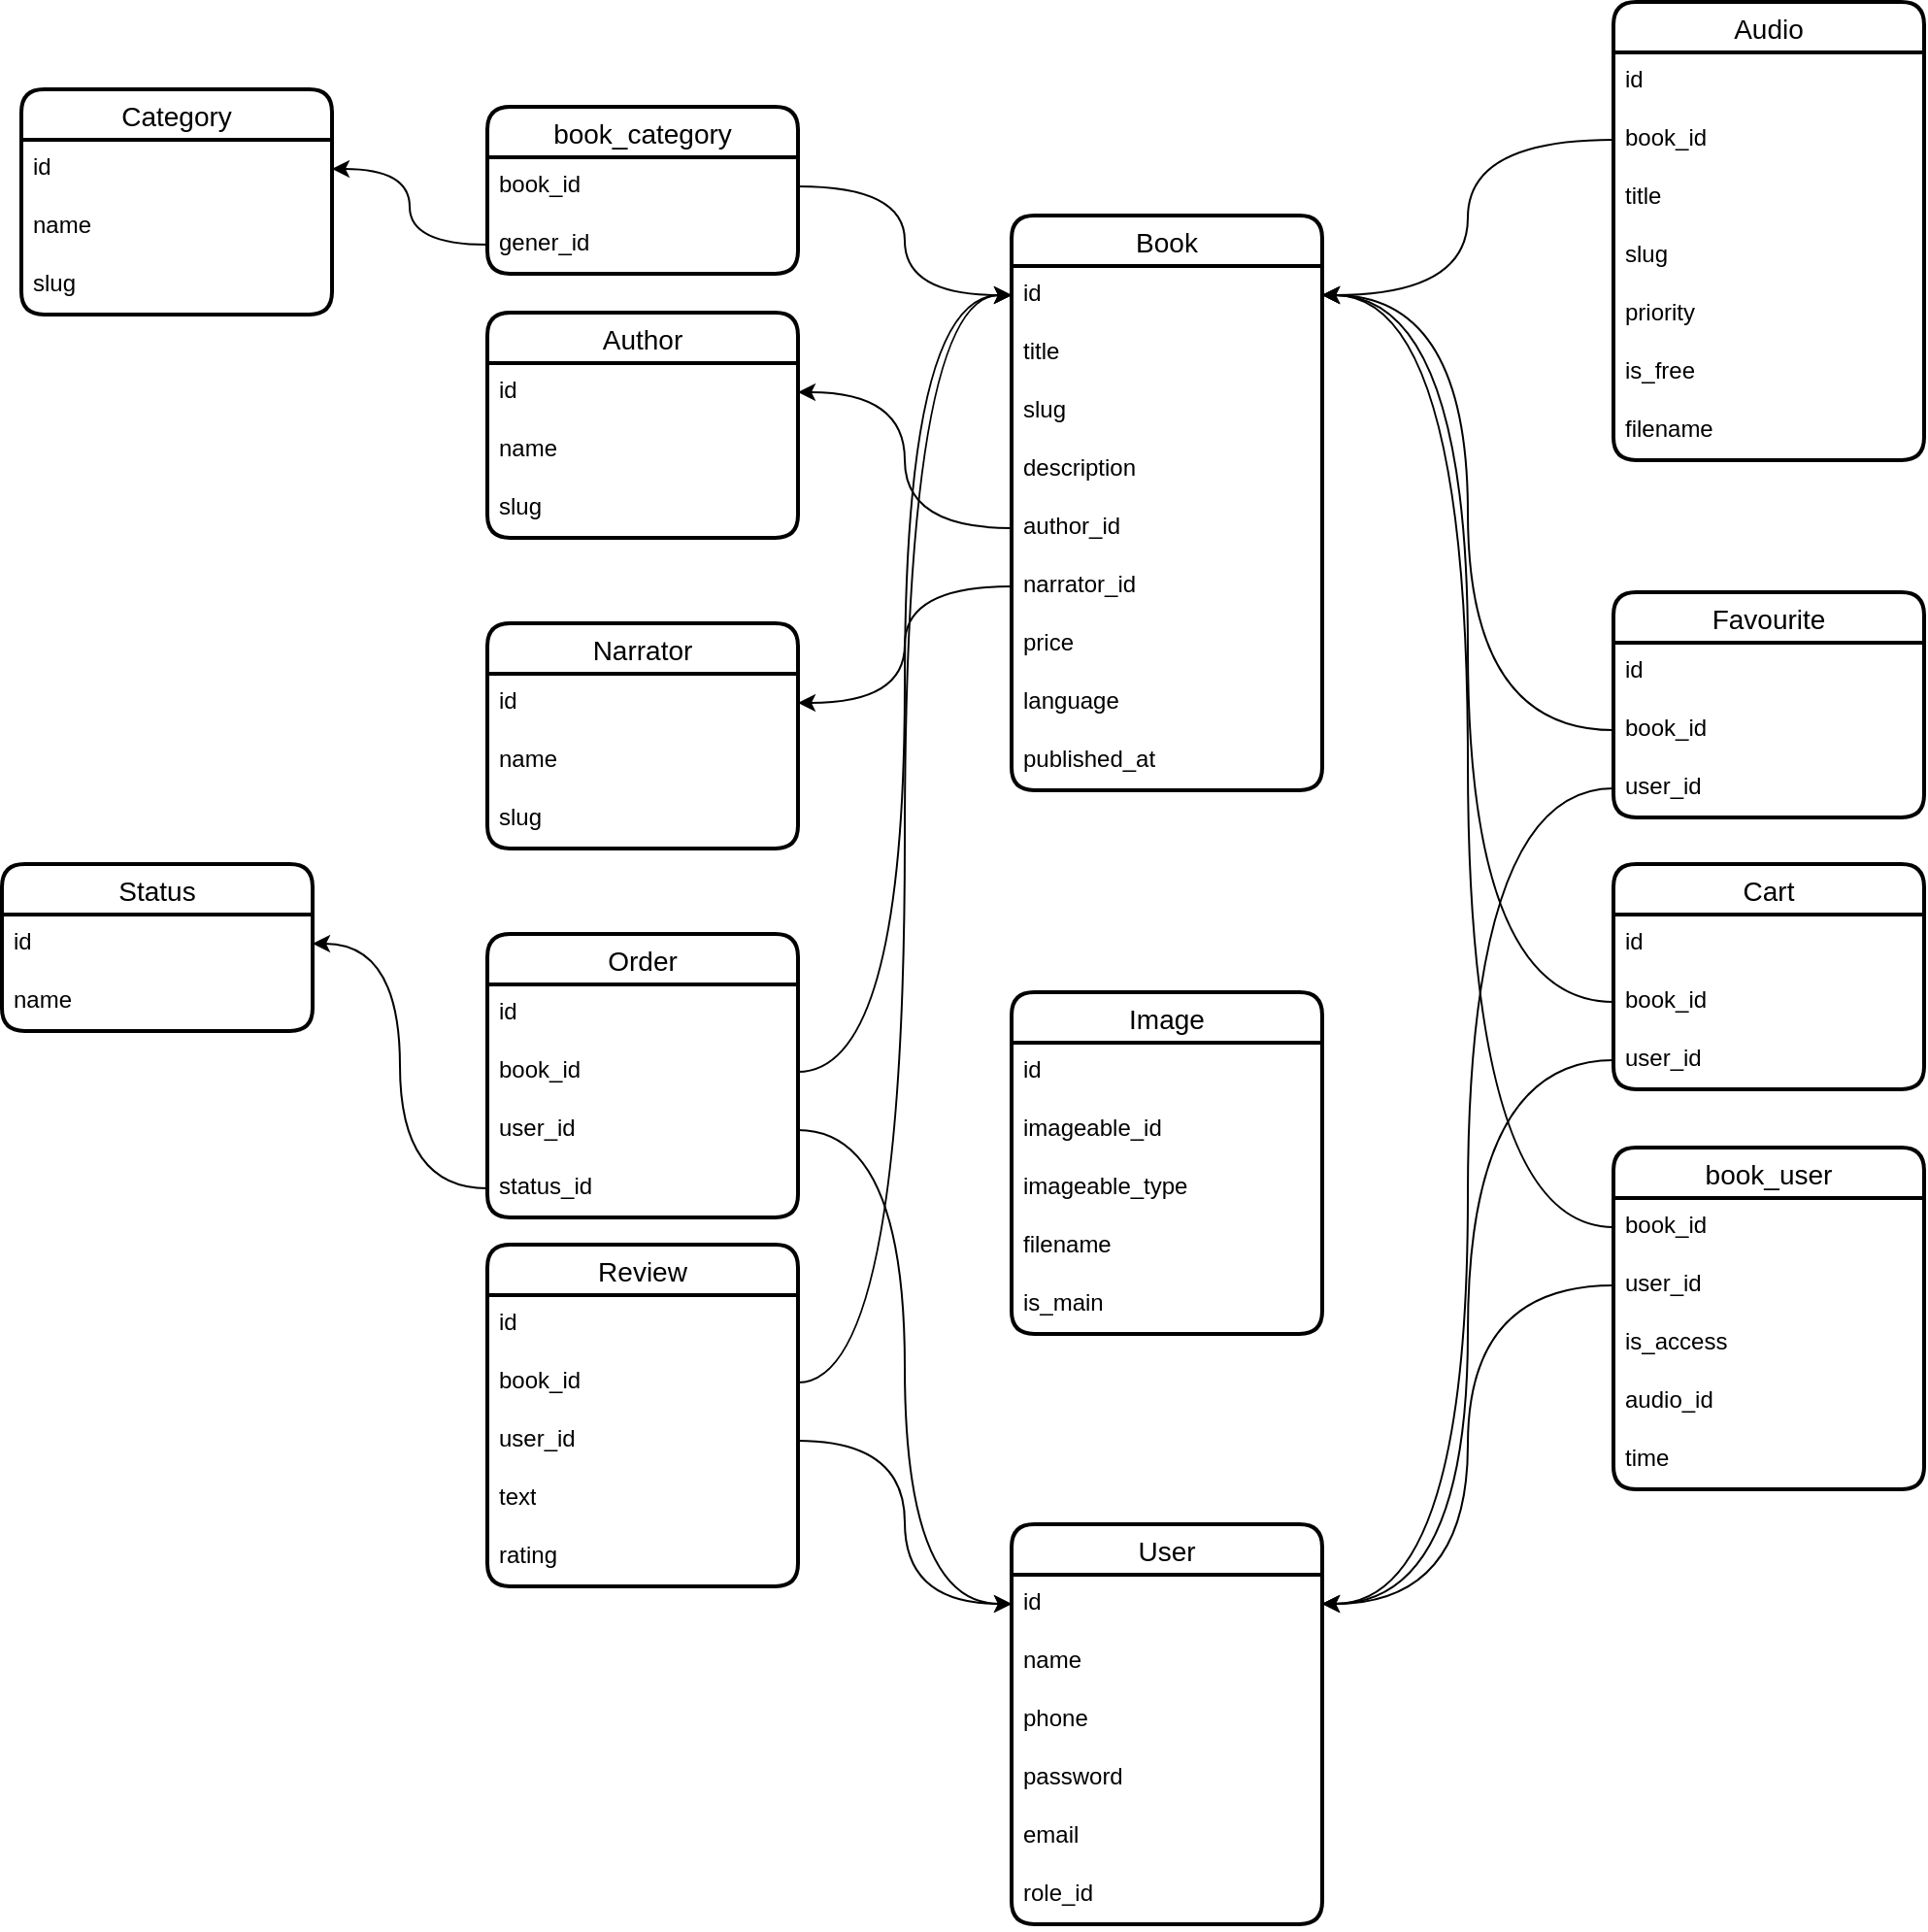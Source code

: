<mxfile version="21.6.6" type="github">
  <diagram name="Страница 1" id="3O0WRD6ntN8AMsJ6ZHiI">
    <mxGraphModel dx="2074" dy="1821" grid="1" gridSize="10" guides="1" tooltips="1" connect="1" arrows="1" fold="1" page="1" pageScale="1" pageWidth="827" pageHeight="1169" math="0" shadow="0">
      <root>
        <mxCell id="0" />
        <mxCell id="1" parent="0" />
        <mxCell id="gDfsCJUdMW87dbdzrjT4-1" value="User" style="swimlane;fontStyle=0;childLayout=stackLayout;horizontal=1;startSize=26;horizontalStack=0;resizeParent=1;resizeParentMax=0;resizeLast=0;collapsible=1;marginBottom=0;align=center;fontSize=14;strokeWidth=2;rounded=1;shadow=0;glass=0;swimlaneLine=1;" parent="1" vertex="1">
          <mxGeometry x="150" y="584" width="160" height="206" as="geometry" />
        </mxCell>
        <mxCell id="gDfsCJUdMW87dbdzrjT4-2" value="id" style="text;strokeColor=none;fillColor=none;spacingLeft=4;spacingRight=4;overflow=hidden;rotatable=0;points=[[0,0.5],[1,0.5]];portConstraint=eastwest;fontSize=12;whiteSpace=wrap;html=1;" parent="gDfsCJUdMW87dbdzrjT4-1" vertex="1">
          <mxGeometry y="26" width="160" height="30" as="geometry" />
        </mxCell>
        <mxCell id="gDfsCJUdMW87dbdzrjT4-3" value="name" style="text;strokeColor=none;fillColor=none;spacingLeft=4;spacingRight=4;overflow=hidden;rotatable=0;points=[[0,0.5],[1,0.5]];portConstraint=eastwest;fontSize=12;whiteSpace=wrap;html=1;" parent="gDfsCJUdMW87dbdzrjT4-1" vertex="1">
          <mxGeometry y="56" width="160" height="30" as="geometry" />
        </mxCell>
        <mxCell id="gDfsCJUdMW87dbdzrjT4-4" value="phone" style="text;strokeColor=none;fillColor=none;spacingLeft=4;spacingRight=4;overflow=hidden;rotatable=0;points=[[0,0.5],[1,0.5]];portConstraint=eastwest;fontSize=12;whiteSpace=wrap;html=1;" parent="gDfsCJUdMW87dbdzrjT4-1" vertex="1">
          <mxGeometry y="86" width="160" height="30" as="geometry" />
        </mxCell>
        <mxCell id="gDfsCJUdMW87dbdzrjT4-5" value="password" style="text;strokeColor=none;fillColor=none;spacingLeft=4;spacingRight=4;overflow=hidden;rotatable=0;points=[[0,0.5],[1,0.5]];portConstraint=eastwest;fontSize=12;whiteSpace=wrap;html=1;" parent="gDfsCJUdMW87dbdzrjT4-1" vertex="1">
          <mxGeometry y="116" width="160" height="30" as="geometry" />
        </mxCell>
        <mxCell id="gDfsCJUdMW87dbdzrjT4-6" value="email" style="text;strokeColor=none;fillColor=none;spacingLeft=4;spacingRight=4;overflow=hidden;rotatable=0;points=[[0,0.5],[1,0.5]];portConstraint=eastwest;fontSize=12;whiteSpace=wrap;html=1;" parent="gDfsCJUdMW87dbdzrjT4-1" vertex="1">
          <mxGeometry y="146" width="160" height="30" as="geometry" />
        </mxCell>
        <mxCell id="pXheZxyEmchqNEhVkgAC-46" value="role_id" style="text;strokeColor=none;fillColor=none;spacingLeft=4;spacingRight=4;overflow=hidden;rotatable=0;points=[[0,0.5],[1,0.5]];portConstraint=eastwest;fontSize=12;whiteSpace=wrap;html=1;" vertex="1" parent="gDfsCJUdMW87dbdzrjT4-1">
          <mxGeometry y="176" width="160" height="30" as="geometry" />
        </mxCell>
        <mxCell id="gDfsCJUdMW87dbdzrjT4-7" value="Book" style="swimlane;fontStyle=0;childLayout=stackLayout;horizontal=1;startSize=26;horizontalStack=0;resizeParent=1;resizeParentMax=0;resizeLast=0;collapsible=1;marginBottom=0;align=center;fontSize=14;strokeWidth=2;rounded=1;shadow=0;glass=0;swimlaneLine=1;" parent="1" vertex="1">
          <mxGeometry x="150" y="-90" width="160" height="296" as="geometry" />
        </mxCell>
        <mxCell id="gDfsCJUdMW87dbdzrjT4-8" value="id" style="text;strokeColor=none;fillColor=none;spacingLeft=4;spacingRight=4;overflow=hidden;rotatable=0;points=[[0,0.5],[1,0.5]];portConstraint=eastwest;fontSize=12;whiteSpace=wrap;html=1;" parent="gDfsCJUdMW87dbdzrjT4-7" vertex="1">
          <mxGeometry y="26" width="160" height="30" as="geometry" />
        </mxCell>
        <mxCell id="gDfsCJUdMW87dbdzrjT4-9" value="title" style="text;strokeColor=none;fillColor=none;spacingLeft=4;spacingRight=4;overflow=hidden;rotatable=0;points=[[0,0.5],[1,0.5]];portConstraint=eastwest;fontSize=12;whiteSpace=wrap;html=1;" parent="gDfsCJUdMW87dbdzrjT4-7" vertex="1">
          <mxGeometry y="56" width="160" height="30" as="geometry" />
        </mxCell>
        <mxCell id="gDfsCJUdMW87dbdzrjT4-11" value="slug" style="text;strokeColor=none;fillColor=none;spacingLeft=4;spacingRight=4;overflow=hidden;rotatable=0;points=[[0,0.5],[1,0.5]];portConstraint=eastwest;fontSize=12;whiteSpace=wrap;html=1;" parent="gDfsCJUdMW87dbdzrjT4-7" vertex="1">
          <mxGeometry y="86" width="160" height="30" as="geometry" />
        </mxCell>
        <mxCell id="gDfsCJUdMW87dbdzrjT4-10" value="description" style="text;strokeColor=none;fillColor=none;spacingLeft=4;spacingRight=4;overflow=hidden;rotatable=0;points=[[0,0.5],[1,0.5]];portConstraint=eastwest;fontSize=12;whiteSpace=wrap;html=1;" parent="gDfsCJUdMW87dbdzrjT4-7" vertex="1">
          <mxGeometry y="116" width="160" height="30" as="geometry" />
        </mxCell>
        <mxCell id="gDfsCJUdMW87dbdzrjT4-12" value="author_id" style="text;strokeColor=none;fillColor=none;spacingLeft=4;spacingRight=4;overflow=hidden;rotatable=0;points=[[0,0.5],[1,0.5]];portConstraint=eastwest;fontSize=12;whiteSpace=wrap;html=1;" parent="gDfsCJUdMW87dbdzrjT4-7" vertex="1">
          <mxGeometry y="146" width="160" height="30" as="geometry" />
        </mxCell>
        <mxCell id="PyXerpg_BCSIUwAFZYhw-7" value="narrator_id" style="text;strokeColor=none;fillColor=none;spacingLeft=4;spacingRight=4;overflow=hidden;rotatable=0;points=[[0,0.5],[1,0.5]];portConstraint=eastwest;fontSize=12;whiteSpace=wrap;html=1;" parent="gDfsCJUdMW87dbdzrjT4-7" vertex="1">
          <mxGeometry y="176" width="160" height="30" as="geometry" />
        </mxCell>
        <mxCell id="pXheZxyEmchqNEhVkgAC-9" value="price" style="text;strokeColor=none;fillColor=none;spacingLeft=4;spacingRight=4;overflow=hidden;rotatable=0;points=[[0,0.5],[1,0.5]];portConstraint=eastwest;fontSize=12;whiteSpace=wrap;html=1;" vertex="1" parent="gDfsCJUdMW87dbdzrjT4-7">
          <mxGeometry y="206" width="160" height="30" as="geometry" />
        </mxCell>
        <mxCell id="pXheZxyEmchqNEhVkgAC-34" value="language" style="text;strokeColor=none;fillColor=none;spacingLeft=4;spacingRight=4;overflow=hidden;rotatable=0;points=[[0,0.5],[1,0.5]];portConstraint=eastwest;fontSize=12;whiteSpace=wrap;html=1;" vertex="1" parent="gDfsCJUdMW87dbdzrjT4-7">
          <mxGeometry y="236" width="160" height="30" as="geometry" />
        </mxCell>
        <mxCell id="pXheZxyEmchqNEhVkgAC-35" value="published_at" style="text;strokeColor=none;fillColor=none;spacingLeft=4;spacingRight=4;overflow=hidden;rotatable=0;points=[[0,0.5],[1,0.5]];portConstraint=eastwest;fontSize=12;whiteSpace=wrap;html=1;" vertex="1" parent="gDfsCJUdMW87dbdzrjT4-7">
          <mxGeometry y="266" width="160" height="30" as="geometry" />
        </mxCell>
        <mxCell id="gDfsCJUdMW87dbdzrjT4-13" value="Order" style="swimlane;fontStyle=0;childLayout=stackLayout;horizontal=1;startSize=26;horizontalStack=0;resizeParent=1;resizeParentMax=0;resizeLast=0;collapsible=1;marginBottom=0;align=center;fontSize=14;strokeWidth=2;rounded=1;shadow=0;glass=0;swimlaneLine=1;" parent="1" vertex="1">
          <mxGeometry x="-120" y="280" width="160" height="146" as="geometry" />
        </mxCell>
        <mxCell id="gDfsCJUdMW87dbdzrjT4-14" value="id" style="text;strokeColor=none;fillColor=none;spacingLeft=4;spacingRight=4;overflow=hidden;rotatable=0;points=[[0,0.5],[1,0.5]];portConstraint=eastwest;fontSize=12;whiteSpace=wrap;html=1;" parent="gDfsCJUdMW87dbdzrjT4-13" vertex="1">
          <mxGeometry y="26" width="160" height="30" as="geometry" />
        </mxCell>
        <mxCell id="gDfsCJUdMW87dbdzrjT4-15" value="book_id" style="text;strokeColor=none;fillColor=none;spacingLeft=4;spacingRight=4;overflow=hidden;rotatable=0;points=[[0,0.5],[1,0.5]];portConstraint=eastwest;fontSize=12;whiteSpace=wrap;html=1;" parent="gDfsCJUdMW87dbdzrjT4-13" vertex="1">
          <mxGeometry y="56" width="160" height="30" as="geometry" />
        </mxCell>
        <mxCell id="gDfsCJUdMW87dbdzrjT4-16" value="user_id" style="text;strokeColor=none;fillColor=none;spacingLeft=4;spacingRight=4;overflow=hidden;rotatable=0;points=[[0,0.5],[1,0.5]];portConstraint=eastwest;fontSize=12;whiteSpace=wrap;html=1;" parent="gDfsCJUdMW87dbdzrjT4-13" vertex="1">
          <mxGeometry y="86" width="160" height="30" as="geometry" />
        </mxCell>
        <mxCell id="gDfsCJUdMW87dbdzrjT4-17" value="status_id" style="text;strokeColor=none;fillColor=none;spacingLeft=4;spacingRight=4;overflow=hidden;rotatable=0;points=[[0,0.5],[1,0.5]];portConstraint=eastwest;fontSize=12;whiteSpace=wrap;html=1;" parent="gDfsCJUdMW87dbdzrjT4-13" vertex="1">
          <mxGeometry y="116" width="160" height="30" as="geometry" />
        </mxCell>
        <mxCell id="gDfsCJUdMW87dbdzrjT4-19" value="Favourite" style="swimlane;fontStyle=0;childLayout=stackLayout;horizontal=1;startSize=26;horizontalStack=0;resizeParent=1;resizeParentMax=0;resizeLast=0;collapsible=1;marginBottom=0;align=center;fontSize=14;strokeWidth=2;rounded=1;shadow=0;glass=0;swimlaneLine=1;" parent="1" vertex="1">
          <mxGeometry x="460" y="104" width="160" height="116" as="geometry" />
        </mxCell>
        <mxCell id="pXheZxyEmchqNEhVkgAC-19" value="id" style="text;strokeColor=none;fillColor=none;spacingLeft=4;spacingRight=4;overflow=hidden;rotatable=0;points=[[0,0.5],[1,0.5]];portConstraint=eastwest;fontSize=12;whiteSpace=wrap;html=1;" vertex="1" parent="gDfsCJUdMW87dbdzrjT4-19">
          <mxGeometry y="26" width="160" height="30" as="geometry" />
        </mxCell>
        <mxCell id="gDfsCJUdMW87dbdzrjT4-21" value="book_id" style="text;strokeColor=none;fillColor=none;spacingLeft=4;spacingRight=4;overflow=hidden;rotatable=0;points=[[0,0.5],[1,0.5]];portConstraint=eastwest;fontSize=12;whiteSpace=wrap;html=1;" parent="gDfsCJUdMW87dbdzrjT4-19" vertex="1">
          <mxGeometry y="56" width="160" height="30" as="geometry" />
        </mxCell>
        <mxCell id="gDfsCJUdMW87dbdzrjT4-22" value="user_id" style="text;strokeColor=none;fillColor=none;spacingLeft=4;spacingRight=4;overflow=hidden;rotatable=0;points=[[0,0.5],[1,0.5]];portConstraint=eastwest;fontSize=12;whiteSpace=wrap;html=1;" parent="gDfsCJUdMW87dbdzrjT4-19" vertex="1">
          <mxGeometry y="86" width="160" height="30" as="geometry" />
        </mxCell>
        <mxCell id="gDfsCJUdMW87dbdzrjT4-31" value="Status" style="swimlane;fontStyle=0;childLayout=stackLayout;horizontal=1;startSize=26;horizontalStack=0;resizeParent=1;resizeParentMax=0;resizeLast=0;collapsible=1;marginBottom=0;align=center;fontSize=14;strokeWidth=2;rounded=1;shadow=0;glass=0;swimlaneLine=1;" parent="1" vertex="1">
          <mxGeometry x="-370" y="244" width="160" height="86" as="geometry" />
        </mxCell>
        <mxCell id="gDfsCJUdMW87dbdzrjT4-32" value="id" style="text;strokeColor=none;fillColor=none;spacingLeft=4;spacingRight=4;overflow=hidden;rotatable=0;points=[[0,0.5],[1,0.5]];portConstraint=eastwest;fontSize=12;whiteSpace=wrap;html=1;" parent="gDfsCJUdMW87dbdzrjT4-31" vertex="1">
          <mxGeometry y="26" width="160" height="30" as="geometry" />
        </mxCell>
        <mxCell id="gDfsCJUdMW87dbdzrjT4-33" value="name" style="text;strokeColor=none;fillColor=none;spacingLeft=4;spacingRight=4;overflow=hidden;rotatable=0;points=[[0,0.5],[1,0.5]];portConstraint=eastwest;fontSize=12;whiteSpace=wrap;html=1;" parent="gDfsCJUdMW87dbdzrjT4-31" vertex="1">
          <mxGeometry y="56" width="160" height="30" as="geometry" />
        </mxCell>
        <mxCell id="gDfsCJUdMW87dbdzrjT4-37" style="edgeStyle=orthogonalEdgeStyle;rounded=0;orthogonalLoop=1;jettySize=auto;html=1;entryX=1;entryY=0.5;entryDx=0;entryDy=0;curved=1;" parent="1" source="gDfsCJUdMW87dbdzrjT4-17" target="gDfsCJUdMW87dbdzrjT4-32" edge="1">
          <mxGeometry relative="1" as="geometry" />
        </mxCell>
        <mxCell id="gDfsCJUdMW87dbdzrjT4-38" style="edgeStyle=orthogonalEdgeStyle;rounded=0;orthogonalLoop=1;jettySize=auto;html=1;entryX=0;entryY=0.5;entryDx=0;entryDy=0;curved=1;" parent="1" source="gDfsCJUdMW87dbdzrjT4-16" target="gDfsCJUdMW87dbdzrjT4-2" edge="1">
          <mxGeometry relative="1" as="geometry" />
        </mxCell>
        <mxCell id="gDfsCJUdMW87dbdzrjT4-39" style="edgeStyle=orthogonalEdgeStyle;rounded=0;orthogonalLoop=1;jettySize=auto;html=1;entryX=0;entryY=0.5;entryDx=0;entryDy=0;curved=1;" parent="1" source="gDfsCJUdMW87dbdzrjT4-15" target="gDfsCJUdMW87dbdzrjT4-8" edge="1">
          <mxGeometry relative="1" as="geometry" />
        </mxCell>
        <mxCell id="gDfsCJUdMW87dbdzrjT4-40" style="edgeStyle=orthogonalEdgeStyle;rounded=0;orthogonalLoop=1;jettySize=auto;html=1;entryX=1;entryY=0.5;entryDx=0;entryDy=0;curved=1;" parent="1" source="gDfsCJUdMW87dbdzrjT4-22" target="gDfsCJUdMW87dbdzrjT4-2" edge="1">
          <mxGeometry relative="1" as="geometry" />
        </mxCell>
        <mxCell id="gDfsCJUdMW87dbdzrjT4-41" style="edgeStyle=orthogonalEdgeStyle;rounded=0;orthogonalLoop=1;jettySize=auto;html=1;entryX=1;entryY=0.5;entryDx=0;entryDy=0;curved=1;" parent="1" source="gDfsCJUdMW87dbdzrjT4-21" target="gDfsCJUdMW87dbdzrjT4-8" edge="1">
          <mxGeometry relative="1" as="geometry" />
        </mxCell>
        <mxCell id="gDfsCJUdMW87dbdzrjT4-42" value="Audio" style="swimlane;fontStyle=0;childLayout=stackLayout;horizontal=1;startSize=26;horizontalStack=0;resizeParent=1;resizeParentMax=0;resizeLast=0;collapsible=1;marginBottom=0;align=center;fontSize=14;strokeWidth=2;rounded=1;shadow=0;glass=0;swimlaneLine=1;" parent="1" vertex="1">
          <mxGeometry x="460" y="-200" width="160" height="236" as="geometry" />
        </mxCell>
        <mxCell id="gDfsCJUdMW87dbdzrjT4-43" value="id" style="text;strokeColor=none;fillColor=none;spacingLeft=4;spacingRight=4;overflow=hidden;rotatable=0;points=[[0,0.5],[1,0.5]];portConstraint=eastwest;fontSize=12;whiteSpace=wrap;html=1;" parent="gDfsCJUdMW87dbdzrjT4-42" vertex="1">
          <mxGeometry y="26" width="160" height="30" as="geometry" />
        </mxCell>
        <mxCell id="gDfsCJUdMW87dbdzrjT4-44" value="book_id" style="text;strokeColor=none;fillColor=none;spacingLeft=4;spacingRight=4;overflow=hidden;rotatable=0;points=[[0,0.5],[1,0.5]];portConstraint=eastwest;fontSize=12;whiteSpace=wrap;html=1;" parent="gDfsCJUdMW87dbdzrjT4-42" vertex="1">
          <mxGeometry y="56" width="160" height="30" as="geometry" />
        </mxCell>
        <mxCell id="gDfsCJUdMW87dbdzrjT4-45" value="title" style="text;strokeColor=none;fillColor=none;spacingLeft=4;spacingRight=4;overflow=hidden;rotatable=0;points=[[0,0.5],[1,0.5]];portConstraint=eastwest;fontSize=12;whiteSpace=wrap;html=1;" parent="gDfsCJUdMW87dbdzrjT4-42" vertex="1">
          <mxGeometry y="86" width="160" height="30" as="geometry" />
        </mxCell>
        <mxCell id="pXheZxyEmchqNEhVkgAC-50" value="slug" style="text;strokeColor=none;fillColor=none;spacingLeft=4;spacingRight=4;overflow=hidden;rotatable=0;points=[[0,0.5],[1,0.5]];portConstraint=eastwest;fontSize=12;whiteSpace=wrap;html=1;" vertex="1" parent="gDfsCJUdMW87dbdzrjT4-42">
          <mxGeometry y="116" width="160" height="30" as="geometry" />
        </mxCell>
        <mxCell id="pXheZxyEmchqNEhVkgAC-49" value="priority" style="text;strokeColor=none;fillColor=none;spacingLeft=4;spacingRight=4;overflow=hidden;rotatable=0;points=[[0,0.5],[1,0.5]];portConstraint=eastwest;fontSize=12;whiteSpace=wrap;html=1;" vertex="1" parent="gDfsCJUdMW87dbdzrjT4-42">
          <mxGeometry y="146" width="160" height="30" as="geometry" />
        </mxCell>
        <mxCell id="PyXerpg_BCSIUwAFZYhw-6" value="is_free" style="text;strokeColor=none;fillColor=none;spacingLeft=4;spacingRight=4;overflow=hidden;rotatable=0;points=[[0,0.5],[1,0.5]];portConstraint=eastwest;fontSize=12;whiteSpace=wrap;html=1;" parent="gDfsCJUdMW87dbdzrjT4-42" vertex="1">
          <mxGeometry y="176" width="160" height="30" as="geometry" />
        </mxCell>
        <mxCell id="gDfsCJUdMW87dbdzrjT4-46" value="filename" style="text;strokeColor=none;fillColor=none;spacingLeft=4;spacingRight=4;overflow=hidden;rotatable=0;points=[[0,0.5],[1,0.5]];portConstraint=eastwest;fontSize=12;whiteSpace=wrap;html=1;" parent="gDfsCJUdMW87dbdzrjT4-42" vertex="1">
          <mxGeometry y="206" width="160" height="30" as="geometry" />
        </mxCell>
        <mxCell id="gDfsCJUdMW87dbdzrjT4-49" style="edgeStyle=orthogonalEdgeStyle;rounded=0;orthogonalLoop=1;jettySize=auto;html=1;entryX=1;entryY=0.5;entryDx=0;entryDy=0;curved=1;" parent="1" source="gDfsCJUdMW87dbdzrjT4-44" target="gDfsCJUdMW87dbdzrjT4-8" edge="1">
          <mxGeometry relative="1" as="geometry" />
        </mxCell>
        <mxCell id="gDfsCJUdMW87dbdzrjT4-50" value="Category" style="swimlane;fontStyle=0;childLayout=stackLayout;horizontal=1;startSize=26;horizontalStack=0;resizeParent=1;resizeParentMax=0;resizeLast=0;collapsible=1;marginBottom=0;align=center;fontSize=14;strokeWidth=2;rounded=1;shadow=0;glass=0;swimlaneLine=1;" parent="1" vertex="1">
          <mxGeometry x="-360" y="-155" width="160" height="116" as="geometry" />
        </mxCell>
        <mxCell id="gDfsCJUdMW87dbdzrjT4-51" value="id" style="text;strokeColor=none;fillColor=none;spacingLeft=4;spacingRight=4;overflow=hidden;rotatable=0;points=[[0,0.5],[1,0.5]];portConstraint=eastwest;fontSize=12;whiteSpace=wrap;html=1;" parent="gDfsCJUdMW87dbdzrjT4-50" vertex="1">
          <mxGeometry y="26" width="160" height="30" as="geometry" />
        </mxCell>
        <mxCell id="gDfsCJUdMW87dbdzrjT4-52" value="name" style="text;strokeColor=none;fillColor=none;spacingLeft=4;spacingRight=4;overflow=hidden;rotatable=0;points=[[0,0.5],[1,0.5]];portConstraint=eastwest;fontSize=12;whiteSpace=wrap;html=1;" parent="gDfsCJUdMW87dbdzrjT4-50" vertex="1">
          <mxGeometry y="56" width="160" height="30" as="geometry" />
        </mxCell>
        <mxCell id="pXheZxyEmchqNEhVkgAC-10" value="slug" style="text;strokeColor=none;fillColor=none;spacingLeft=4;spacingRight=4;overflow=hidden;rotatable=0;points=[[0,0.5],[1,0.5]];portConstraint=eastwest;fontSize=12;whiteSpace=wrap;html=1;" vertex="1" parent="gDfsCJUdMW87dbdzrjT4-50">
          <mxGeometry y="86" width="160" height="30" as="geometry" />
        </mxCell>
        <mxCell id="gDfsCJUdMW87dbdzrjT4-56" value="Author" style="swimlane;fontStyle=0;childLayout=stackLayout;horizontal=1;startSize=26;horizontalStack=0;resizeParent=1;resizeParentMax=0;resizeLast=0;collapsible=1;marginBottom=0;align=center;fontSize=14;strokeWidth=2;rounded=1;shadow=0;glass=0;swimlaneLine=1;" parent="1" vertex="1">
          <mxGeometry x="-120" y="-40" width="160" height="116" as="geometry" />
        </mxCell>
        <mxCell id="gDfsCJUdMW87dbdzrjT4-57" value="id" style="text;strokeColor=none;fillColor=none;spacingLeft=4;spacingRight=4;overflow=hidden;rotatable=0;points=[[0,0.5],[1,0.5]];portConstraint=eastwest;fontSize=12;whiteSpace=wrap;html=1;" parent="gDfsCJUdMW87dbdzrjT4-56" vertex="1">
          <mxGeometry y="26" width="160" height="30" as="geometry" />
        </mxCell>
        <mxCell id="gDfsCJUdMW87dbdzrjT4-58" value="name" style="text;strokeColor=none;fillColor=none;spacingLeft=4;spacingRight=4;overflow=hidden;rotatable=0;points=[[0,0.5],[1,0.5]];portConstraint=eastwest;fontSize=12;whiteSpace=wrap;html=1;" parent="gDfsCJUdMW87dbdzrjT4-56" vertex="1">
          <mxGeometry y="56" width="160" height="30" as="geometry" />
        </mxCell>
        <mxCell id="pXheZxyEmchqNEhVkgAC-11" value="slug" style="text;strokeColor=none;fillColor=none;spacingLeft=4;spacingRight=4;overflow=hidden;rotatable=0;points=[[0,0.5],[1,0.5]];portConstraint=eastwest;fontSize=12;whiteSpace=wrap;html=1;" vertex="1" parent="gDfsCJUdMW87dbdzrjT4-56">
          <mxGeometry y="86" width="160" height="30" as="geometry" />
        </mxCell>
        <mxCell id="gDfsCJUdMW87dbdzrjT4-62" value="Narrator" style="swimlane;fontStyle=0;childLayout=stackLayout;horizontal=1;startSize=26;horizontalStack=0;resizeParent=1;resizeParentMax=0;resizeLast=0;collapsible=1;marginBottom=0;align=center;fontSize=14;strokeWidth=2;rounded=1;shadow=0;glass=0;swimlaneLine=1;" parent="1" vertex="1">
          <mxGeometry x="-120" y="120" width="160" height="116" as="geometry" />
        </mxCell>
        <mxCell id="gDfsCJUdMW87dbdzrjT4-63" value="id" style="text;strokeColor=none;fillColor=none;spacingLeft=4;spacingRight=4;overflow=hidden;rotatable=0;points=[[0,0.5],[1,0.5]];portConstraint=eastwest;fontSize=12;whiteSpace=wrap;html=1;" parent="gDfsCJUdMW87dbdzrjT4-62" vertex="1">
          <mxGeometry y="26" width="160" height="30" as="geometry" />
        </mxCell>
        <mxCell id="gDfsCJUdMW87dbdzrjT4-64" value="name" style="text;strokeColor=none;fillColor=none;spacingLeft=4;spacingRight=4;overflow=hidden;rotatable=0;points=[[0,0.5],[1,0.5]];portConstraint=eastwest;fontSize=12;whiteSpace=wrap;html=1;" parent="gDfsCJUdMW87dbdzrjT4-62" vertex="1">
          <mxGeometry y="56" width="160" height="30" as="geometry" />
        </mxCell>
        <mxCell id="pXheZxyEmchqNEhVkgAC-12" value="slug" style="text;strokeColor=none;fillColor=none;spacingLeft=4;spacingRight=4;overflow=hidden;rotatable=0;points=[[0,0.5],[1,0.5]];portConstraint=eastwest;fontSize=12;whiteSpace=wrap;html=1;" vertex="1" parent="gDfsCJUdMW87dbdzrjT4-62">
          <mxGeometry y="86" width="160" height="30" as="geometry" />
        </mxCell>
        <mxCell id="PyXerpg_BCSIUwAFZYhw-1" value="Image" style="swimlane;fontStyle=0;childLayout=stackLayout;horizontal=1;startSize=26;horizontalStack=0;resizeParent=1;resizeParentMax=0;resizeLast=0;collapsible=1;marginBottom=0;align=center;fontSize=14;strokeWidth=2;rounded=1;shadow=0;glass=0;swimlaneLine=1;" parent="1" vertex="1">
          <mxGeometry x="150" y="310" width="160" height="176" as="geometry" />
        </mxCell>
        <mxCell id="PyXerpg_BCSIUwAFZYhw-2" value="id" style="text;strokeColor=none;fillColor=none;spacingLeft=4;spacingRight=4;overflow=hidden;rotatable=0;points=[[0,0.5],[1,0.5]];portConstraint=eastwest;fontSize=12;whiteSpace=wrap;html=1;" parent="PyXerpg_BCSIUwAFZYhw-1" vertex="1">
          <mxGeometry y="26" width="160" height="30" as="geometry" />
        </mxCell>
        <mxCell id="PyXerpg_BCSIUwAFZYhw-3" value="imageable_id" style="text;strokeColor=none;fillColor=none;spacingLeft=4;spacingRight=4;overflow=hidden;rotatable=0;points=[[0,0.5],[1,0.5]];portConstraint=eastwest;fontSize=12;whiteSpace=wrap;html=1;" parent="PyXerpg_BCSIUwAFZYhw-1" vertex="1">
          <mxGeometry y="56" width="160" height="30" as="geometry" />
        </mxCell>
        <mxCell id="PyXerpg_BCSIUwAFZYhw-4" value="imageable_type" style="text;strokeColor=none;fillColor=none;spacingLeft=4;spacingRight=4;overflow=hidden;rotatable=0;points=[[0,0.5],[1,0.5]];portConstraint=eastwest;fontSize=12;whiteSpace=wrap;html=1;" parent="PyXerpg_BCSIUwAFZYhw-1" vertex="1">
          <mxGeometry y="86" width="160" height="30" as="geometry" />
        </mxCell>
        <mxCell id="PyXerpg_BCSIUwAFZYhw-5" value="filename" style="text;strokeColor=none;fillColor=none;spacingLeft=4;spacingRight=4;overflow=hidden;rotatable=0;points=[[0,0.5],[1,0.5]];portConstraint=eastwest;fontSize=12;whiteSpace=wrap;html=1;" parent="PyXerpg_BCSIUwAFZYhw-1" vertex="1">
          <mxGeometry y="116" width="160" height="30" as="geometry" />
        </mxCell>
        <mxCell id="pXheZxyEmchqNEhVkgAC-47" value="is_main" style="text;strokeColor=none;fillColor=none;spacingLeft=4;spacingRight=4;overflow=hidden;rotatable=0;points=[[0,0.5],[1,0.5]];portConstraint=eastwest;fontSize=12;whiteSpace=wrap;html=1;" vertex="1" parent="PyXerpg_BCSIUwAFZYhw-1">
          <mxGeometry y="146" width="160" height="30" as="geometry" />
        </mxCell>
        <mxCell id="pXheZxyEmchqNEhVkgAC-2" style="edgeStyle=orthogonalEdgeStyle;rounded=0;orthogonalLoop=1;jettySize=auto;html=1;entryX=1;entryY=0.5;entryDx=0;entryDy=0;curved=1;" edge="1" parent="1" source="gDfsCJUdMW87dbdzrjT4-12" target="gDfsCJUdMW87dbdzrjT4-57">
          <mxGeometry relative="1" as="geometry" />
        </mxCell>
        <mxCell id="pXheZxyEmchqNEhVkgAC-3" style="edgeStyle=orthogonalEdgeStyle;rounded=0;orthogonalLoop=1;jettySize=auto;html=1;entryX=1;entryY=0.5;entryDx=0;entryDy=0;curved=1;" edge="1" parent="1" source="PyXerpg_BCSIUwAFZYhw-7" target="gDfsCJUdMW87dbdzrjT4-63">
          <mxGeometry relative="1" as="geometry" />
        </mxCell>
        <mxCell id="pXheZxyEmchqNEhVkgAC-4" value="book_category" style="swimlane;fontStyle=0;childLayout=stackLayout;horizontal=1;startSize=26;horizontalStack=0;resizeParent=1;resizeParentMax=0;resizeLast=0;collapsible=1;marginBottom=0;align=center;fontSize=14;strokeWidth=2;rounded=1;shadow=0;glass=0;swimlaneLine=1;" vertex="1" parent="1">
          <mxGeometry x="-120" y="-146" width="160" height="86" as="geometry" />
        </mxCell>
        <mxCell id="pXheZxyEmchqNEhVkgAC-5" value="book_id" style="text;strokeColor=none;fillColor=none;spacingLeft=4;spacingRight=4;overflow=hidden;rotatable=0;points=[[0,0.5],[1,0.5]];portConstraint=eastwest;fontSize=12;whiteSpace=wrap;html=1;" vertex="1" parent="pXheZxyEmchqNEhVkgAC-4">
          <mxGeometry y="26" width="160" height="30" as="geometry" />
        </mxCell>
        <mxCell id="pXheZxyEmchqNEhVkgAC-6" value="gener_id" style="text;strokeColor=none;fillColor=none;spacingLeft=4;spacingRight=4;overflow=hidden;rotatable=0;points=[[0,0.5],[1,0.5]];portConstraint=eastwest;fontSize=12;whiteSpace=wrap;html=1;" vertex="1" parent="pXheZxyEmchqNEhVkgAC-4">
          <mxGeometry y="56" width="160" height="30" as="geometry" />
        </mxCell>
        <mxCell id="pXheZxyEmchqNEhVkgAC-7" style="edgeStyle=orthogonalEdgeStyle;rounded=0;orthogonalLoop=1;jettySize=auto;html=1;entryX=1;entryY=0.5;entryDx=0;entryDy=0;curved=1;" edge="1" parent="1" source="pXheZxyEmchqNEhVkgAC-6" target="gDfsCJUdMW87dbdzrjT4-51">
          <mxGeometry relative="1" as="geometry" />
        </mxCell>
        <mxCell id="pXheZxyEmchqNEhVkgAC-8" style="edgeStyle=orthogonalEdgeStyle;rounded=0;orthogonalLoop=1;jettySize=auto;html=1;entryX=0;entryY=0.5;entryDx=0;entryDy=0;curved=1;" edge="1" parent="1" source="pXheZxyEmchqNEhVkgAC-5" target="gDfsCJUdMW87dbdzrjT4-8">
          <mxGeometry relative="1" as="geometry" />
        </mxCell>
        <mxCell id="pXheZxyEmchqNEhVkgAC-13" value="Cart" style="swimlane;fontStyle=0;childLayout=stackLayout;horizontal=1;startSize=26;horizontalStack=0;resizeParent=1;resizeParentMax=0;resizeLast=0;collapsible=1;marginBottom=0;align=center;fontSize=14;strokeWidth=2;rounded=1;shadow=0;glass=0;swimlaneLine=1;" vertex="1" parent="1">
          <mxGeometry x="460" y="244" width="160" height="116" as="geometry" />
        </mxCell>
        <mxCell id="pXheZxyEmchqNEhVkgAC-18" value="id" style="text;strokeColor=none;fillColor=none;spacingLeft=4;spacingRight=4;overflow=hidden;rotatable=0;points=[[0,0.5],[1,0.5]];portConstraint=eastwest;fontSize=12;whiteSpace=wrap;html=1;" vertex="1" parent="pXheZxyEmchqNEhVkgAC-13">
          <mxGeometry y="26" width="160" height="30" as="geometry" />
        </mxCell>
        <mxCell id="pXheZxyEmchqNEhVkgAC-14" value="book_id" style="text;strokeColor=none;fillColor=none;spacingLeft=4;spacingRight=4;overflow=hidden;rotatable=0;points=[[0,0.5],[1,0.5]];portConstraint=eastwest;fontSize=12;whiteSpace=wrap;html=1;" vertex="1" parent="pXheZxyEmchqNEhVkgAC-13">
          <mxGeometry y="56" width="160" height="30" as="geometry" />
        </mxCell>
        <mxCell id="pXheZxyEmchqNEhVkgAC-15" value="user_id" style="text;strokeColor=none;fillColor=none;spacingLeft=4;spacingRight=4;overflow=hidden;rotatable=0;points=[[0,0.5],[1,0.5]];portConstraint=eastwest;fontSize=12;whiteSpace=wrap;html=1;" vertex="1" parent="pXheZxyEmchqNEhVkgAC-13">
          <mxGeometry y="86" width="160" height="30" as="geometry" />
        </mxCell>
        <mxCell id="pXheZxyEmchqNEhVkgAC-16" style="edgeStyle=orthogonalEdgeStyle;rounded=0;orthogonalLoop=1;jettySize=auto;html=1;entryX=1;entryY=0.5;entryDx=0;entryDy=0;curved=1;" edge="1" parent="1" source="pXheZxyEmchqNEhVkgAC-15" target="gDfsCJUdMW87dbdzrjT4-2">
          <mxGeometry relative="1" as="geometry" />
        </mxCell>
        <mxCell id="pXheZxyEmchqNEhVkgAC-17" style="edgeStyle=orthogonalEdgeStyle;rounded=0;orthogonalLoop=1;jettySize=auto;html=1;entryX=1;entryY=0.5;entryDx=0;entryDy=0;curved=1;" edge="1" parent="1" source="pXheZxyEmchqNEhVkgAC-14" target="gDfsCJUdMW87dbdzrjT4-8">
          <mxGeometry relative="1" as="geometry" />
        </mxCell>
        <mxCell id="pXheZxyEmchqNEhVkgAC-20" value="book_user" style="swimlane;fontStyle=0;childLayout=stackLayout;horizontal=1;startSize=26;horizontalStack=0;resizeParent=1;resizeParentMax=0;resizeLast=0;collapsible=1;marginBottom=0;align=center;fontSize=14;strokeWidth=2;rounded=1;shadow=0;glass=0;swimlaneLine=1;" vertex="1" parent="1">
          <mxGeometry x="460" y="390" width="160" height="176" as="geometry" />
        </mxCell>
        <mxCell id="pXheZxyEmchqNEhVkgAC-22" value="book_id" style="text;strokeColor=none;fillColor=none;spacingLeft=4;spacingRight=4;overflow=hidden;rotatable=0;points=[[0,0.5],[1,0.5]];portConstraint=eastwest;fontSize=12;whiteSpace=wrap;html=1;" vertex="1" parent="pXheZxyEmchqNEhVkgAC-20">
          <mxGeometry y="26" width="160" height="30" as="geometry" />
        </mxCell>
        <mxCell id="pXheZxyEmchqNEhVkgAC-23" value="user_id" style="text;strokeColor=none;fillColor=none;spacingLeft=4;spacingRight=4;overflow=hidden;rotatable=0;points=[[0,0.5],[1,0.5]];portConstraint=eastwest;fontSize=12;whiteSpace=wrap;html=1;" vertex="1" parent="pXheZxyEmchqNEhVkgAC-20">
          <mxGeometry y="56" width="160" height="30" as="geometry" />
        </mxCell>
        <mxCell id="pXheZxyEmchqNEhVkgAC-24" value="is_access" style="text;strokeColor=none;fillColor=none;spacingLeft=4;spacingRight=4;overflow=hidden;rotatable=0;points=[[0,0.5],[1,0.5]];portConstraint=eastwest;fontSize=12;whiteSpace=wrap;html=1;" vertex="1" parent="pXheZxyEmchqNEhVkgAC-20">
          <mxGeometry y="86" width="160" height="30" as="geometry" />
        </mxCell>
        <mxCell id="pXheZxyEmchqNEhVkgAC-32" value="audio_id" style="text;strokeColor=none;fillColor=none;spacingLeft=4;spacingRight=4;overflow=hidden;rotatable=0;points=[[0,0.5],[1,0.5]];portConstraint=eastwest;fontSize=12;whiteSpace=wrap;html=1;" vertex="1" parent="pXheZxyEmchqNEhVkgAC-20">
          <mxGeometry y="116" width="160" height="30" as="geometry" />
        </mxCell>
        <mxCell id="pXheZxyEmchqNEhVkgAC-33" value="time" style="text;strokeColor=none;fillColor=none;spacingLeft=4;spacingRight=4;overflow=hidden;rotatable=0;points=[[0,0.5],[1,0.5]];portConstraint=eastwest;fontSize=12;whiteSpace=wrap;html=1;" vertex="1" parent="pXheZxyEmchqNEhVkgAC-20">
          <mxGeometry y="146" width="160" height="30" as="geometry" />
        </mxCell>
        <mxCell id="pXheZxyEmchqNEhVkgAC-25" style="edgeStyle=orthogonalEdgeStyle;rounded=0;orthogonalLoop=1;jettySize=auto;html=1;entryX=1;entryY=0.5;entryDx=0;entryDy=0;curved=1;" edge="1" parent="1" source="pXheZxyEmchqNEhVkgAC-23" target="gDfsCJUdMW87dbdzrjT4-2">
          <mxGeometry relative="1" as="geometry" />
        </mxCell>
        <mxCell id="pXheZxyEmchqNEhVkgAC-26" style="edgeStyle=orthogonalEdgeStyle;rounded=0;orthogonalLoop=1;jettySize=auto;html=1;entryX=1;entryY=0.5;entryDx=0;entryDy=0;curved=1;" edge="1" parent="1" source="pXheZxyEmchqNEhVkgAC-22" target="gDfsCJUdMW87dbdzrjT4-8">
          <mxGeometry relative="1" as="geometry" />
        </mxCell>
        <mxCell id="pXheZxyEmchqNEhVkgAC-38" value="Review" style="swimlane;fontStyle=0;childLayout=stackLayout;horizontal=1;startSize=26;horizontalStack=0;resizeParent=1;resizeParentMax=0;resizeLast=0;collapsible=1;marginBottom=0;align=center;fontSize=14;strokeWidth=2;rounded=1;shadow=0;glass=0;swimlaneLine=1;" vertex="1" parent="1">
          <mxGeometry x="-120" y="440" width="160" height="176" as="geometry" />
        </mxCell>
        <mxCell id="pXheZxyEmchqNEhVkgAC-39" value="id" style="text;strokeColor=none;fillColor=none;spacingLeft=4;spacingRight=4;overflow=hidden;rotatable=0;points=[[0,0.5],[1,0.5]];portConstraint=eastwest;fontSize=12;whiteSpace=wrap;html=1;" vertex="1" parent="pXheZxyEmchqNEhVkgAC-38">
          <mxGeometry y="26" width="160" height="30" as="geometry" />
        </mxCell>
        <mxCell id="pXheZxyEmchqNEhVkgAC-40" value="book_id" style="text;strokeColor=none;fillColor=none;spacingLeft=4;spacingRight=4;overflow=hidden;rotatable=0;points=[[0,0.5],[1,0.5]];portConstraint=eastwest;fontSize=12;whiteSpace=wrap;html=1;" vertex="1" parent="pXheZxyEmchqNEhVkgAC-38">
          <mxGeometry y="56" width="160" height="30" as="geometry" />
        </mxCell>
        <mxCell id="pXheZxyEmchqNEhVkgAC-41" value="user_id" style="text;strokeColor=none;fillColor=none;spacingLeft=4;spacingRight=4;overflow=hidden;rotatable=0;points=[[0,0.5],[1,0.5]];portConstraint=eastwest;fontSize=12;whiteSpace=wrap;html=1;" vertex="1" parent="pXheZxyEmchqNEhVkgAC-38">
          <mxGeometry y="86" width="160" height="30" as="geometry" />
        </mxCell>
        <mxCell id="pXheZxyEmchqNEhVkgAC-42" value="text" style="text;strokeColor=none;fillColor=none;spacingLeft=4;spacingRight=4;overflow=hidden;rotatable=0;points=[[0,0.5],[1,0.5]];portConstraint=eastwest;fontSize=12;whiteSpace=wrap;html=1;" vertex="1" parent="pXheZxyEmchqNEhVkgAC-38">
          <mxGeometry y="116" width="160" height="30" as="geometry" />
        </mxCell>
        <mxCell id="pXheZxyEmchqNEhVkgAC-43" value="rating" style="text;strokeColor=none;fillColor=none;spacingLeft=4;spacingRight=4;overflow=hidden;rotatable=0;points=[[0,0.5],[1,0.5]];portConstraint=eastwest;fontSize=12;whiteSpace=wrap;html=1;" vertex="1" parent="pXheZxyEmchqNEhVkgAC-38">
          <mxGeometry y="146" width="160" height="30" as="geometry" />
        </mxCell>
        <mxCell id="pXheZxyEmchqNEhVkgAC-44" style="edgeStyle=orthogonalEdgeStyle;rounded=0;orthogonalLoop=1;jettySize=auto;html=1;entryX=0;entryY=0.5;entryDx=0;entryDy=0;curved=1;" edge="1" parent="1" source="pXheZxyEmchqNEhVkgAC-40" target="gDfsCJUdMW87dbdzrjT4-8">
          <mxGeometry relative="1" as="geometry" />
        </mxCell>
        <mxCell id="pXheZxyEmchqNEhVkgAC-45" style="edgeStyle=orthogonalEdgeStyle;rounded=0;orthogonalLoop=1;jettySize=auto;html=1;entryX=0;entryY=0.5;entryDx=0;entryDy=0;curved=1;" edge="1" parent="1" source="pXheZxyEmchqNEhVkgAC-41" target="gDfsCJUdMW87dbdzrjT4-2">
          <mxGeometry relative="1" as="geometry" />
        </mxCell>
      </root>
    </mxGraphModel>
  </diagram>
</mxfile>
